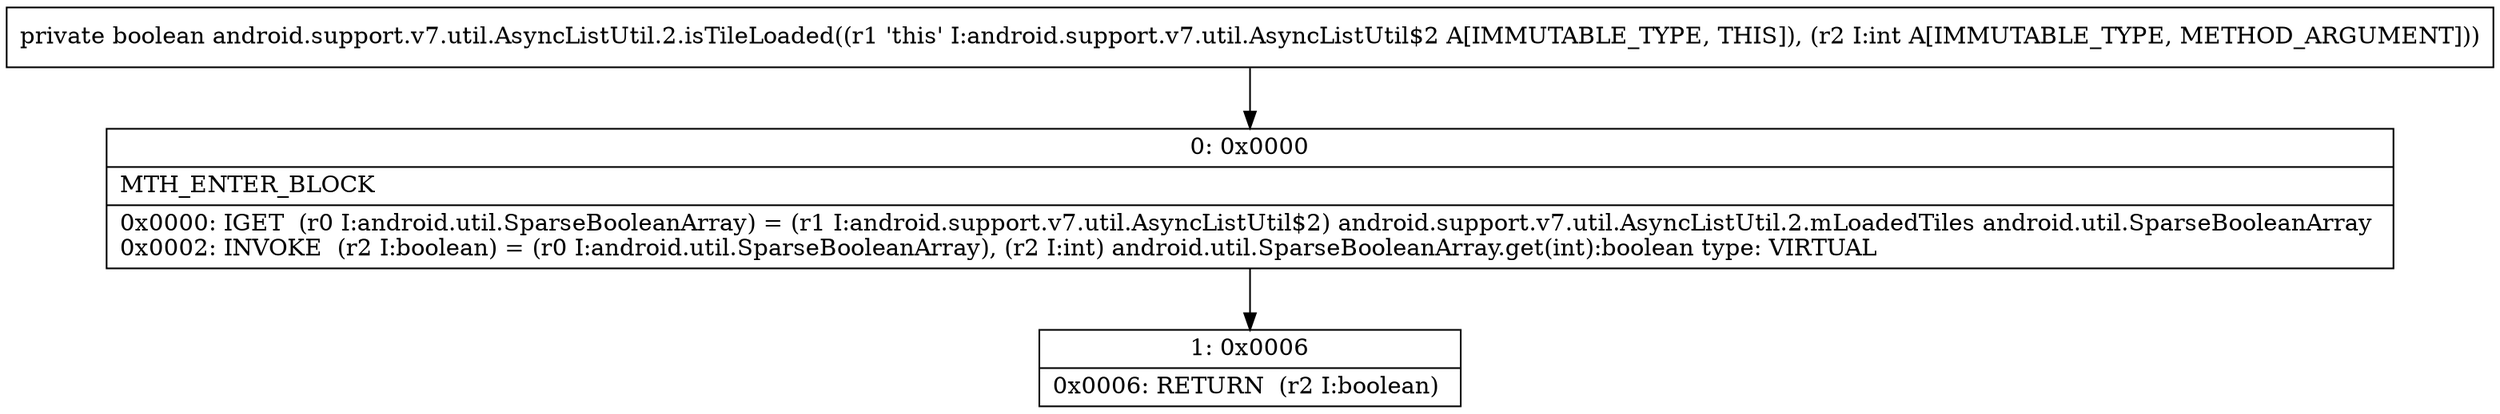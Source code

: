 digraph "CFG forandroid.support.v7.util.AsyncListUtil.2.isTileLoaded(I)Z" {
Node_0 [shape=record,label="{0\:\ 0x0000|MTH_ENTER_BLOCK\l|0x0000: IGET  (r0 I:android.util.SparseBooleanArray) = (r1 I:android.support.v7.util.AsyncListUtil$2) android.support.v7.util.AsyncListUtil.2.mLoadedTiles android.util.SparseBooleanArray \l0x0002: INVOKE  (r2 I:boolean) = (r0 I:android.util.SparseBooleanArray), (r2 I:int) android.util.SparseBooleanArray.get(int):boolean type: VIRTUAL \l}"];
Node_1 [shape=record,label="{1\:\ 0x0006|0x0006: RETURN  (r2 I:boolean) \l}"];
MethodNode[shape=record,label="{private boolean android.support.v7.util.AsyncListUtil.2.isTileLoaded((r1 'this' I:android.support.v7.util.AsyncListUtil$2 A[IMMUTABLE_TYPE, THIS]), (r2 I:int A[IMMUTABLE_TYPE, METHOD_ARGUMENT])) }"];
MethodNode -> Node_0;
Node_0 -> Node_1;
}

